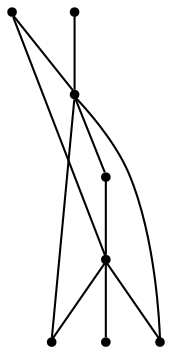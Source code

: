 graph {
  node [shape=point,comment="{\"directed\":false,\"doi\":\"10.1007/978-3-031-49272-3_21\",\"figure\":\"3\"}"]

  v0 [pos="1547.9966629972228,864.9742513128236"]
  v1 [pos="976.1679924382918,538.2594392138369"]
  v2 [pos="976.1679924382918,258.2182080362131"]
  v3 [pos="856.5697518405565,538.655208675113"]
  v4 [pos="907.7529594834467,584.9330201351997"]
  v5 [pos="789.4715714278173,584.9330201351997"]
  v6 [pos="789.4715714278173,864.9742513128236"]
  v7 [pos="218.83486575863378,258.2182080362131"]

  v0 -- v1 [id="-1",pos="1547.9966629972228,864.9742513128236 976.1679924382918,538.2594392138369 976.1679924382918,538.2594392138369 976.1679924382918,538.2594392138369"]
  v1 -- v3 [id="-10",pos="976.1679924382918,538.2594392138369 856.5697518405565,538.655208675113 856.5697518405565,538.655208675113 856.5697518405565,538.655208675113"]
  v1 -- v2 [id="-11",pos="976.1679924382918,538.2594392138369 976.1679924382918,258.2182080362131 976.1679924382918,258.2182080362131 976.1679924382918,258.2182080362131"]
  v4 -- v1 [id="-14",pos="907.7529594834467,584.9330201351997 976.1679924382918,538.2594392138369 976.1679924382918,538.2594392138369 976.1679924382918,538.2594392138369"]
  v3 -- v5 [id="-15",pos="856.5697518405565,538.655208675113 789.4715714278173,584.9330201351997 789.4715714278173,584.9330201351997 789.4715714278173,584.9330201351997"]
  v5 -- v4 [id="-19",pos="789.4715714278173,584.9330201351997 907.7529594834467,584.9330201351997 907.7529594834467,584.9330201351997 907.7529594834467,584.9330201351997"]
  v5 -- v2 [id="-20",pos="789.4715714278173,584.9330201351997 976.1679924382918,258.2182080362131 976.1679924382918,258.2182080362131 976.1679924382918,258.2182080362131"]
  v5 -- v7 [id="-23",pos="789.4715714278173,584.9330201351997 218.83486575863378,258.2182080362131 218.83486575863378,258.2182080362131 218.83486575863378,258.2182080362131"]
  v6 -- v5 [id="-25",pos="789.4715714278173,864.9742513128236 789.4715714278173,584.9330201351997 789.4715714278173,584.9330201351997 789.4715714278173,584.9330201351997"]
  v6 -- v1 [id="-30",pos="789.4715714278173,864.9742513128236 976.1679924382918,538.2594392138369 976.1679924382918,538.2594392138369 976.1679924382918,538.2594392138369"]
}